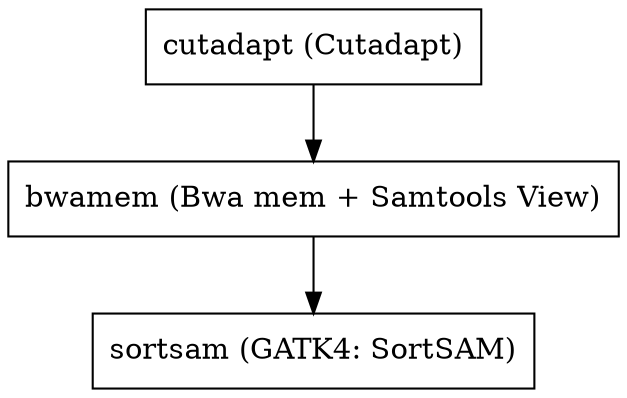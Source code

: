 // Align and sort reads
digraph BwaAligner {
	node [shape=record]
	cutadapt [label="cutadapt (Cutadapt)"]
	bwamem [label="bwamem (Bwa mem + Samtools View)"]
	sortsam [label="sortsam (GATK4: SortSAM)"]
	cutadapt -> bwamem
	bwamem -> sortsam
}
